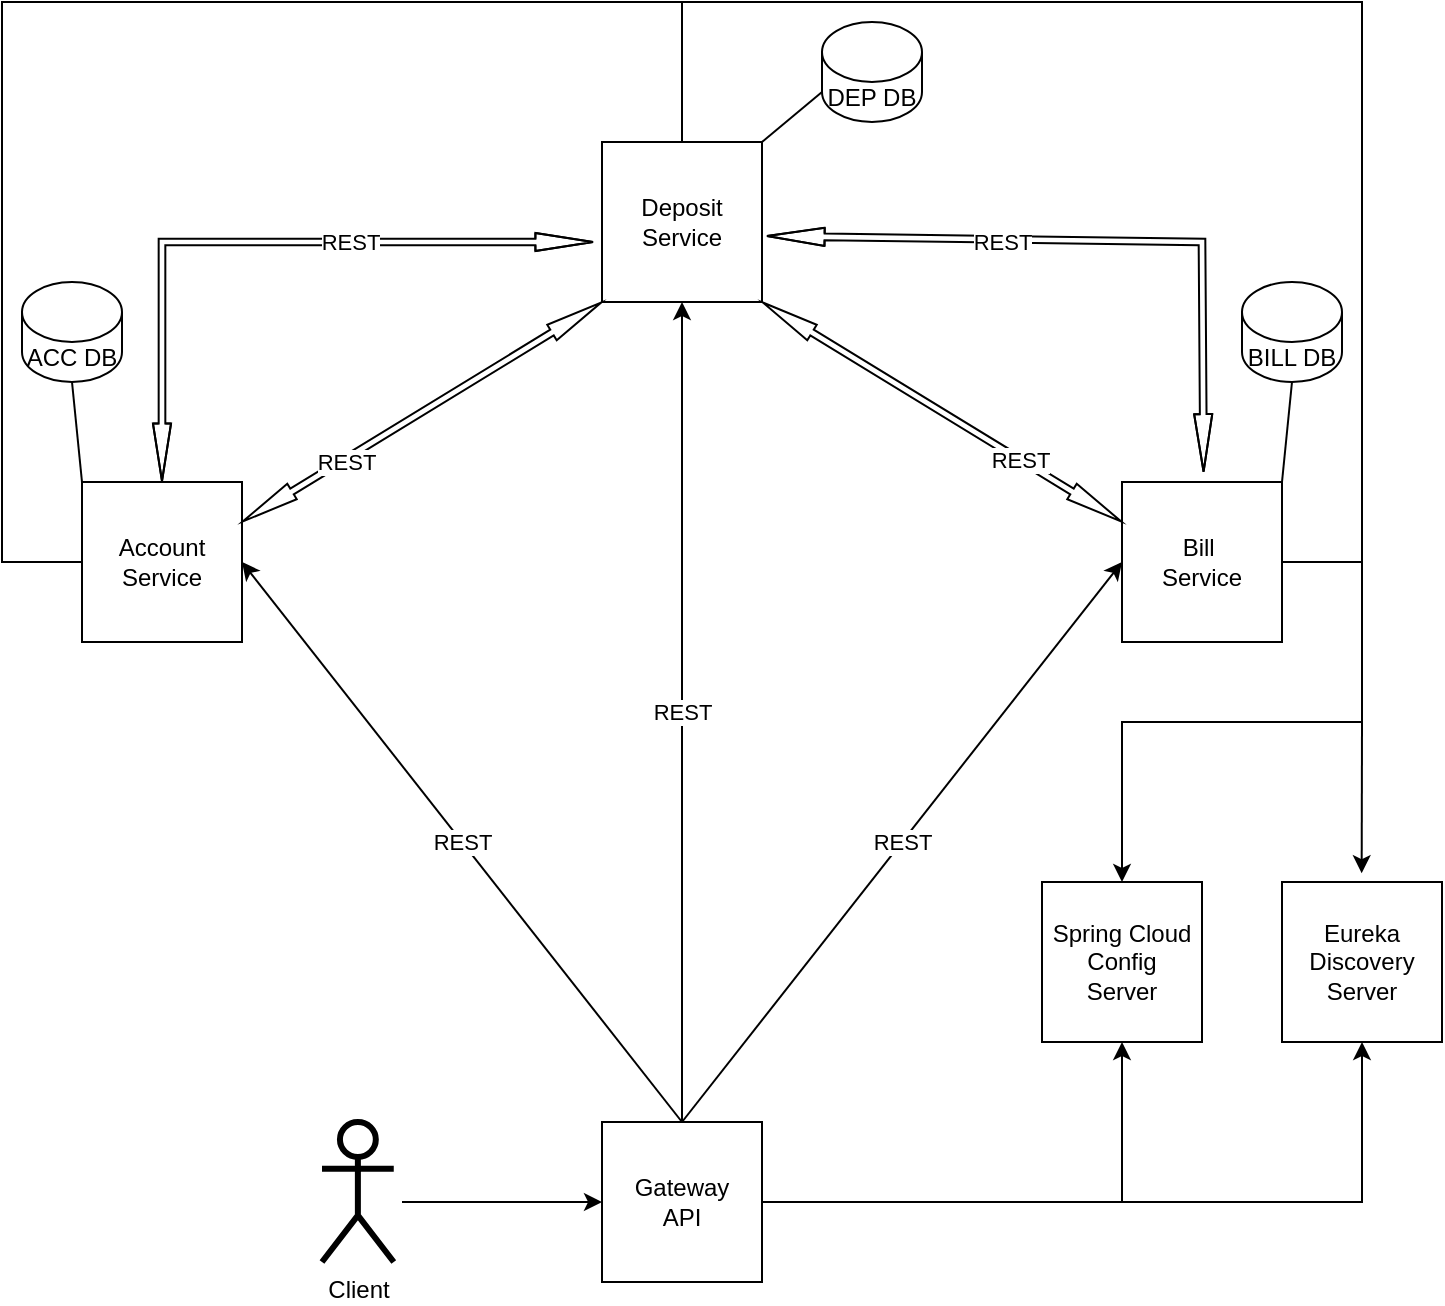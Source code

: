 <mxfile version="24.7.14">
  <diagram name="Страница — 1" id="6AiZPtGwOmPB7GT723q-">
    <mxGraphModel dx="1434" dy="759" grid="1" gridSize="10" guides="1" tooltips="1" connect="1" arrows="1" fold="1" page="1" pageScale="1" pageWidth="827" pageHeight="1169" math="0" shadow="0">
      <root>
        <mxCell id="0" />
        <mxCell id="1" parent="0" />
        <mxCell id="zf2MDbxrTftu0CcOc3KH-38" value="Client" style="shape=umlActor;verticalLabelPosition=bottom;verticalAlign=top;html=1;outlineConnect=0;strokeWidth=3;rounded=0;" parent="1" vertex="1">
          <mxGeometry x="240" y="640" width="35.88" height="70" as="geometry" />
        </mxCell>
        <mxCell id="zf2MDbxrTftu0CcOc3KH-39" value="Gateway&lt;div&gt;API&lt;/div&gt;" style="whiteSpace=wrap;html=1;aspect=fixed;rounded=0;" parent="1" vertex="1">
          <mxGeometry x="380" y="640" width="80" height="80" as="geometry" />
        </mxCell>
        <mxCell id="zf2MDbxrTftu0CcOc3KH-40" value="" style="endArrow=classic;html=1;rounded=0;entryX=0;entryY=0.5;entryDx=0;entryDy=0;" parent="1" target="zf2MDbxrTftu0CcOc3KH-39" edge="1">
          <mxGeometry width="50" height="50" relative="1" as="geometry">
            <mxPoint x="280" y="680" as="sourcePoint" />
            <mxPoint x="419.06" y="720" as="targetPoint" />
          </mxGeometry>
        </mxCell>
        <mxCell id="zf2MDbxrTftu0CcOc3KH-43" value="Spring Cloud&lt;div&gt;Config&lt;/div&gt;&lt;div&gt;Server&lt;/div&gt;" style="whiteSpace=wrap;html=1;aspect=fixed;rounded=0;" parent="1" vertex="1">
          <mxGeometry x="600" y="520" width="80" height="80" as="geometry" />
        </mxCell>
        <mxCell id="zf2MDbxrTftu0CcOc3KH-45" value="Eureka&lt;div&gt;Discovery&lt;/div&gt;&lt;div&gt;Server&lt;/div&gt;" style="whiteSpace=wrap;html=1;aspect=fixed;rounded=0;" parent="1" vertex="1">
          <mxGeometry x="720" y="520" width="80" height="80" as="geometry" />
        </mxCell>
        <mxCell id="zf2MDbxrTftu0CcOc3KH-46" value="Account&lt;div&gt;Service&lt;/div&gt;" style="whiteSpace=wrap;html=1;aspect=fixed;rounded=0;" parent="1" vertex="1">
          <mxGeometry x="120" y="320" width="80" height="80" as="geometry" />
        </mxCell>
        <mxCell id="zf2MDbxrTftu0CcOc3KH-48" value="&lt;div&gt;Bill&amp;nbsp;&lt;/div&gt;&lt;div&gt;Service&lt;/div&gt;" style="whiteSpace=wrap;html=1;aspect=fixed;rounded=0;" parent="1" vertex="1">
          <mxGeometry x="640" y="320" width="80" height="80" as="geometry" />
        </mxCell>
        <mxCell id="zf2MDbxrTftu0CcOc3KH-49" value="&lt;div&gt;Deposit&lt;/div&gt;&lt;div&gt;Service&lt;/div&gt;" style="whiteSpace=wrap;html=1;aspect=fixed;rounded=0;" parent="1" vertex="1">
          <mxGeometry x="380" y="150" width="80" height="80" as="geometry" />
        </mxCell>
        <mxCell id="zf2MDbxrTftu0CcOc3KH-58" value="" style="endArrow=classic;html=1;rounded=0;exitX=1;exitY=0.5;exitDx=0;exitDy=0;entryX=0.5;entryY=1;entryDx=0;entryDy=0;" parent="1" source="zf2MDbxrTftu0CcOc3KH-39" target="zf2MDbxrTftu0CcOc3KH-45" edge="1">
          <mxGeometry width="50" height="50" relative="1" as="geometry">
            <mxPoint x="500" y="520" as="sourcePoint" />
            <mxPoint x="550" y="470" as="targetPoint" />
            <Array as="points">
              <mxPoint x="760" y="680" />
            </Array>
          </mxGeometry>
        </mxCell>
        <mxCell id="zf2MDbxrTftu0CcOc3KH-64" value="" style="endArrow=classic;html=1;rounded=0;exitX=1;exitY=0.5;exitDx=0;exitDy=0;entryX=0.5;entryY=0;entryDx=0;entryDy=0;" parent="1" source="zf2MDbxrTftu0CcOc3KH-48" target="zf2MDbxrTftu0CcOc3KH-43" edge="1">
          <mxGeometry width="50" height="50" relative="1" as="geometry">
            <mxPoint x="460" y="410" as="sourcePoint" />
            <mxPoint x="510" y="360" as="targetPoint" />
            <Array as="points">
              <mxPoint x="760" y="360" />
              <mxPoint x="760" y="440" />
              <mxPoint x="640" y="440" />
            </Array>
          </mxGeometry>
        </mxCell>
        <mxCell id="zf2MDbxrTftu0CcOc3KH-65" value="" style="endArrow=classic;html=1;rounded=0;entryX=0.5;entryY=1;entryDx=0;entryDy=0;" parent="1" target="zf2MDbxrTftu0CcOc3KH-43" edge="1">
          <mxGeometry width="50" height="50" relative="1" as="geometry">
            <mxPoint x="640" y="680" as="sourcePoint" />
            <mxPoint x="570" y="550" as="targetPoint" />
          </mxGeometry>
        </mxCell>
        <mxCell id="zf2MDbxrTftu0CcOc3KH-66" value="" style="endArrow=classic;html=1;rounded=0;entryX=0.498;entryY=-0.055;entryDx=0;entryDy=0;entryPerimeter=0;" parent="1" target="zf2MDbxrTftu0CcOc3KH-45" edge="1">
          <mxGeometry width="50" height="50" relative="1" as="geometry">
            <mxPoint x="760" y="440" as="sourcePoint" />
            <mxPoint x="600" y="480" as="targetPoint" />
          </mxGeometry>
        </mxCell>
        <mxCell id="zf2MDbxrTftu0CcOc3KH-68" value="" style="endArrow=none;html=1;rounded=0;exitX=0;exitY=0.5;exitDx=0;exitDy=0;" parent="1" source="zf2MDbxrTftu0CcOc3KH-46" edge="1">
          <mxGeometry width="50" height="50" relative="1" as="geometry">
            <mxPoint x="470" y="330" as="sourcePoint" />
            <mxPoint x="760" y="360" as="targetPoint" />
            <Array as="points">
              <mxPoint x="80" y="360" />
              <mxPoint x="80" y="80" />
              <mxPoint x="760" y="80" />
            </Array>
          </mxGeometry>
        </mxCell>
        <mxCell id="zf2MDbxrTftu0CcOc3KH-70" value="" style="endArrow=none;html=1;rounded=0;exitX=0.5;exitY=0;exitDx=0;exitDy=0;" parent="1" source="zf2MDbxrTftu0CcOc3KH-49" edge="1">
          <mxGeometry width="50" height="50" relative="1" as="geometry">
            <mxPoint x="510" y="310" as="sourcePoint" />
            <mxPoint x="420" y="80" as="targetPoint" />
          </mxGeometry>
        </mxCell>
        <mxCell id="zf2MDbxrTftu0CcOc3KH-71" value="" style="endArrow=classic;html=1;rounded=0;exitX=0.5;exitY=0;exitDx=0;exitDy=0;entryX=0;entryY=0.5;entryDx=0;entryDy=0;" parent="1" source="zf2MDbxrTftu0CcOc3KH-39" target="zf2MDbxrTftu0CcOc3KH-48" edge="1">
          <mxGeometry relative="1" as="geometry">
            <mxPoint x="360" y="420" as="sourcePoint" />
            <mxPoint x="460" y="420" as="targetPoint" />
          </mxGeometry>
        </mxCell>
        <mxCell id="zf2MDbxrTftu0CcOc3KH-72" value="REST" style="edgeLabel;resizable=0;html=1;;align=center;verticalAlign=middle;rounded=0;" parent="zf2MDbxrTftu0CcOc3KH-71" connectable="0" vertex="1">
          <mxGeometry relative="1" as="geometry" />
        </mxCell>
        <mxCell id="zf2MDbxrTftu0CcOc3KH-73" value="" style="endArrow=classic;html=1;rounded=0;exitX=0.5;exitY=0;exitDx=0;exitDy=0;entryX=0.5;entryY=1;entryDx=0;entryDy=0;" parent="1" source="zf2MDbxrTftu0CcOc3KH-39" target="zf2MDbxrTftu0CcOc3KH-49" edge="1">
          <mxGeometry relative="1" as="geometry">
            <mxPoint x="430" y="650" as="sourcePoint" />
            <mxPoint x="650" y="370" as="targetPoint" />
          </mxGeometry>
        </mxCell>
        <mxCell id="zf2MDbxrTftu0CcOc3KH-74" value="REST" style="edgeLabel;resizable=0;html=1;;align=center;verticalAlign=middle;rounded=0;" parent="zf2MDbxrTftu0CcOc3KH-73" connectable="0" vertex="1">
          <mxGeometry relative="1" as="geometry" />
        </mxCell>
        <mxCell id="zf2MDbxrTftu0CcOc3KH-77" value="" style="endArrow=classic;html=1;rounded=0;exitX=0.5;exitY=0;exitDx=0;exitDy=0;entryX=1;entryY=0.5;entryDx=0;entryDy=0;" parent="1" target="zf2MDbxrTftu0CcOc3KH-46" edge="1">
          <mxGeometry relative="1" as="geometry">
            <mxPoint x="420" y="640" as="sourcePoint" />
            <mxPoint x="520" y="240" as="targetPoint" />
          </mxGeometry>
        </mxCell>
        <mxCell id="zf2MDbxrTftu0CcOc3KH-78" value="REST" style="edgeLabel;resizable=0;html=1;;align=center;verticalAlign=middle;rounded=0;" parent="zf2MDbxrTftu0CcOc3KH-77" connectable="0" vertex="1">
          <mxGeometry relative="1" as="geometry" />
        </mxCell>
        <mxCell id="zf2MDbxrTftu0CcOc3KH-86" value="" style="shape=flexArrow;endArrow=classic;startArrow=classic;html=1;rounded=0;width=3.333;startSize=9.267;startWidth=4.722;endWidth=4.722;endSize=9.267;entryX=-0.05;entryY=0.625;entryDx=0;entryDy=0;exitX=0.5;exitY=0;exitDx=0;exitDy=0;entryPerimeter=0;" parent="1" source="zf2MDbxrTftu0CcOc3KH-46" target="zf2MDbxrTftu0CcOc3KH-49" edge="1">
          <mxGeometry width="100" height="100" relative="1" as="geometry">
            <mxPoint x="160" y="310" as="sourcePoint" />
            <mxPoint x="280" y="200" as="targetPoint" />
            <Array as="points">
              <mxPoint x="160" y="200" />
            </Array>
          </mxGeometry>
        </mxCell>
        <mxCell id="zf2MDbxrTftu0CcOc3KH-109" value="REST" style="edgeLabel;html=1;align=center;verticalAlign=middle;resizable=0;points=[];rounded=0;" parent="zf2MDbxrTftu0CcOc3KH-86" vertex="1" connectable="0">
          <mxGeometry x="0.271" relative="1" as="geometry">
            <mxPoint as="offset" />
          </mxGeometry>
        </mxCell>
        <mxCell id="zf2MDbxrTftu0CcOc3KH-87" value="" style="shape=flexArrow;endArrow=classic;startArrow=classic;html=1;rounded=0;width=3.333;startSize=9.267;startWidth=4.722;endWidth=4.722;endSize=9.267;entryX=0;entryY=0.25;entryDx=0;entryDy=0;exitX=1;exitY=1;exitDx=0;exitDy=0;" parent="1" source="zf2MDbxrTftu0CcOc3KH-49" target="zf2MDbxrTftu0CcOc3KH-48" edge="1">
          <mxGeometry width="100" height="100" relative="1" as="geometry">
            <mxPoint x="360" y="200" as="sourcePoint" />
            <mxPoint x="530" y="280" as="targetPoint" />
            <Array as="points" />
          </mxGeometry>
        </mxCell>
        <mxCell id="zf2MDbxrTftu0CcOc3KH-111" value="REST" style="edgeLabel;html=1;align=center;verticalAlign=middle;resizable=0;points=[];rounded=0;" parent="zf2MDbxrTftu0CcOc3KH-87" vertex="1" connectable="0">
          <mxGeometry x="0.428" relative="1" as="geometry">
            <mxPoint as="offset" />
          </mxGeometry>
        </mxCell>
        <mxCell id="zf2MDbxrTftu0CcOc3KH-88" value="" style="shape=flexArrow;endArrow=classic;startArrow=classic;html=1;rounded=0;width=3.333;startSize=9.267;startWidth=4.722;endWidth=4.722;endSize=9.267;entryX=0.51;entryY=-0.058;entryDx=0;entryDy=0;exitX=1.025;exitY=0.588;exitDx=0;exitDy=0;entryPerimeter=0;exitPerimeter=0;" parent="1" source="zf2MDbxrTftu0CcOc3KH-49" target="zf2MDbxrTftu0CcOc3KH-48" edge="1">
          <mxGeometry width="100" height="100" relative="1" as="geometry">
            <mxPoint x="620" y="300" as="sourcePoint" />
            <mxPoint x="740" y="180" as="targetPoint" />
            <Array as="points">
              <mxPoint x="680" y="200" />
            </Array>
          </mxGeometry>
        </mxCell>
        <mxCell id="zf2MDbxrTftu0CcOc3KH-107" value="REST" style="edgeLabel;html=1;align=center;verticalAlign=middle;resizable=0;points=[];rounded=0;" parent="zf2MDbxrTftu0CcOc3KH-88" vertex="1" connectable="0">
          <mxGeometry x="-0.291" y="-1" relative="1" as="geometry">
            <mxPoint as="offset" />
          </mxGeometry>
        </mxCell>
        <mxCell id="zf2MDbxrTftu0CcOc3KH-89" value="" style="shape=flexArrow;endArrow=classic;startArrow=classic;html=1;rounded=0;width=3.333;startSize=9.267;startWidth=4.722;endWidth=4.722;endSize=9.267;entryX=0;entryY=1;entryDx=0;entryDy=0;exitX=1;exitY=0.5;exitDx=0;exitDy=0;" parent="1" target="zf2MDbxrTftu0CcOc3KH-49" edge="1">
          <mxGeometry width="100" height="100" relative="1" as="geometry">
            <mxPoint x="200" y="340" as="sourcePoint" />
            <mxPoint x="480" y="480" as="targetPoint" />
            <Array as="points" />
          </mxGeometry>
        </mxCell>
        <mxCell id="zf2MDbxrTftu0CcOc3KH-110" value="REST" style="edgeLabel;html=1;align=center;verticalAlign=middle;resizable=0;points=[];rounded=0;" parent="zf2MDbxrTftu0CcOc3KH-89" vertex="1" connectable="0">
          <mxGeometry x="-0.426" y="-1" relative="1" as="geometry">
            <mxPoint as="offset" />
          </mxGeometry>
        </mxCell>
        <mxCell id="zf2MDbxrTftu0CcOc3KH-98" value="DEP DB" style="shape=cylinder3;whiteSpace=wrap;html=1;boundedLbl=1;backgroundOutline=1;size=15;rounded=0;" parent="1" vertex="1">
          <mxGeometry x="490" y="90" width="50" height="50" as="geometry" />
        </mxCell>
        <mxCell id="zf2MDbxrTftu0CcOc3KH-99" value="ACC DB" style="shape=cylinder3;whiteSpace=wrap;html=1;boundedLbl=1;backgroundOutline=1;size=15;rounded=0;" parent="1" vertex="1">
          <mxGeometry x="90" y="220" width="50" height="50" as="geometry" />
        </mxCell>
        <mxCell id="zf2MDbxrTftu0CcOc3KH-100" value="BILL DB" style="shape=cylinder3;whiteSpace=wrap;html=1;boundedLbl=1;backgroundOutline=1;size=15;rounded=0;" parent="1" vertex="1">
          <mxGeometry x="700" y="220" width="50" height="50" as="geometry" />
        </mxCell>
        <mxCell id="zf2MDbxrTftu0CcOc3KH-102" value="" style="endArrow=none;html=1;rounded=0;exitX=0;exitY=0;exitDx=0;exitDy=0;entryX=0.5;entryY=1;entryDx=0;entryDy=0;entryPerimeter=0;" parent="1" source="zf2MDbxrTftu0CcOc3KH-46" target="zf2MDbxrTftu0CcOc3KH-99" edge="1">
          <mxGeometry width="50" height="50" relative="1" as="geometry">
            <mxPoint x="320" y="260" as="sourcePoint" />
            <mxPoint x="370" y="210" as="targetPoint" />
          </mxGeometry>
        </mxCell>
        <mxCell id="zf2MDbxrTftu0CcOc3KH-103" value="" style="endArrow=none;html=1;rounded=0;entryX=1;entryY=0;entryDx=0;entryDy=0;exitX=0;exitY=1;exitDx=0;exitDy=-15;exitPerimeter=0;" parent="1" source="zf2MDbxrTftu0CcOc3KH-98" target="zf2MDbxrTftu0CcOc3KH-49" edge="1">
          <mxGeometry width="50" height="50" relative="1" as="geometry">
            <mxPoint x="600" y="140" as="sourcePoint" />
            <mxPoint x="560" y="160" as="targetPoint" />
          </mxGeometry>
        </mxCell>
        <mxCell id="zf2MDbxrTftu0CcOc3KH-104" value="" style="endArrow=none;html=1;rounded=0;entryX=0.5;entryY=1;entryDx=0;entryDy=0;entryPerimeter=0;exitX=0.5;exitY=1;exitDx=0;exitDy=0;exitPerimeter=0;" parent="1" source="zf2MDbxrTftu0CcOc3KH-100" edge="1">
          <mxGeometry width="50" height="50" relative="1" as="geometry">
            <mxPoint x="785" y="330" as="sourcePoint" />
            <mxPoint x="720" y="320" as="targetPoint" />
          </mxGeometry>
        </mxCell>
      </root>
    </mxGraphModel>
  </diagram>
</mxfile>
